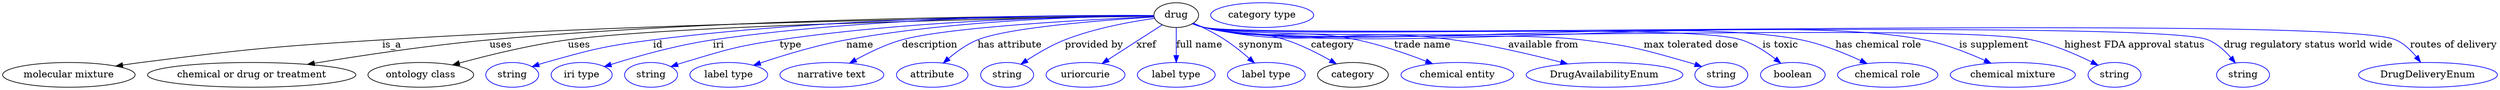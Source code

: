 digraph {
	graph [bb="0,0,3625.2,123"];
	node [label="\N"];
	drug	[height=0.5,
		label=drug,
		pos="1705.2,105",
		width=0.9027];
	"molecular mixture"	[height=0.5,
		pos="96.191,18",
		width=2.672];
	drug -> "molecular mixture"	[label=is_a,
		lp="566.19,61.5",
		pos="e,164.81,30.672 1672.6,103.77 1535.9,102.64 995.42,96.594 552.19,69 396.25,59.291 357.19,55.715 202.19,36 193.3,34.869 184,33.562 \
174.77,32.187"];
	"chemical or drug or treatment"	[height=0.5,
		pos="362.19,18",
		width=4.2066];
	drug -> "chemical or drug or treatment"	[label=uses,
		lp="724.69,61.5",
		pos="e,443.34,33.267 1672.4,104.14 1547,104.39 1086,102.83 708.19,69 621.33,61.223 522.98,46.425 453.4,34.937"];
	"ontology class"	[height=0.5,
		pos="608.19,18",
		width=2.1304];
	drug -> "ontology class"	[label=uses,
		lp="838.69,61.5",
		pos="e,654.47,32.502 1672.5,103.54 1533.5,101.43 991.33,91.899 822.19,69 767.82,61.639 707.01,46.771 664.15,35.153"];
	id	[color=blue,
		height=0.5,
		label=string,
		pos="741.19,18",
		width=1.0652];
	drug -> id	[color=blue,
		label=id,
		lp="953.19,61.5",
		pos="e,770.18,29.966 1672.5,104.37 1566.9,105.15 1225.6,104.57 946.19,69 875.46,59.995 857.84,55.278 789.19,36 786.08,35.128 782.89,34.158 \
779.69,33.138",
		style=solid];
	iri	[color=blue,
		height=0.5,
		label="iri type",
		pos="842.19,18",
		width=1.2277];
	drug -> iri	[color=blue,
		label=iri,
		lp="1040.2,61.5",
		pos="e,875.36,30.161 1672.4,104.45 1574.6,105.32 1276.2,104.63 1032.2,69 980.76,61.49 923.24,45.204 885.1,33.252",
		style=solid];
	type	[color=blue,
		height=0.5,
		label=string,
		pos="943.19,18",
		width=1.0652];
	drug -> type	[color=blue,
		label=type,
		lp="1144.2,61.5",
		pos="e,972.1,30.034 1672.5,104 1584.1,103.58 1333.7,99.562 1128.2,69 1065.8,59.722 1050.6,54.087 990.19,36 987.42,35.172 984.58,34.272 \
981.73,33.332",
		style=solid];
	name	[color=blue,
		height=0.5,
		label="label type",
		pos="1056.2,18",
		width=1.5707];
	drug -> name	[color=blue,
		label=name,
		lp="1245.2,61.5",
		pos="e,1091.9,32.011 1672.6,104.03 1594.6,103.57 1391.4,99.291 1225.2,69 1182.5,61.213 1135.1,46.683 1101.5,35.285",
		style=solid];
	description	[color=blue,
		height=0.5,
		label="narrative text",
		pos="1206.2,18",
		width=2.0943];
	drug -> description	[color=blue,
		label=description,
		lp="1346.7,61.5",
		pos="e,1231.4,34.97 1672.8,102.72 1590.4,99.223 1374.9,88.441 1306.2,69 1283.1,62.464 1258.9,50.563 1240.2,40.012",
		style=solid];
	"has attribute"	[color=blue,
		height=0.5,
		label=attribute,
		pos="1351.2,18",
		width=1.4443];
	drug -> "has attribute"	[color=blue,
		label="has attribute",
		lp="1463.2,61.5",
		pos="e,1367.2,35.363 1673.1,102.25 1607.8,98.356 1462.2,87.792 1416.2,69 1401,62.784 1386.3,52.015 1374.7,42.059",
		style=solid];
	"provided by"	[color=blue,
		height=0.5,
		label=string,
		pos="1459.2,18",
		width=1.0652];
	drug -> "provided by"	[color=blue,
		label="provided by",
		lp="1585.7,61.5",
		pos="e,1479.3,33.507 1673.6,100.25 1640.2,95.608 1586.7,86.119 1543.2,69 1523.8,61.364 1503.7,49.539 1488,39.305",
		style=solid];
	xref	[color=blue,
		height=0.5,
		label=uriorcurie,
		pos="1573.2,18",
		width=1.5887];
	drug -> xref	[color=blue,
		label=xref,
		lp="1661.7,61.5",
		pos="e,1597.4,34.563 1684.9,90.905 1663.9,77.384 1630.8,56.075 1606,40.159",
		style=solid];
	"full name"	[color=blue,
		height=0.5,
		label="label type",
		pos="1705.2,18",
		width=1.5707];
	drug -> "full name"	[color=blue,
		label="full name",
		lp="1738.7,61.5",
		pos="e,1705.2,36.175 1705.2,86.799 1705.2,75.163 1705.2,59.548 1705.2,46.237",
		style=solid];
	synonym	[color=blue,
		height=0.5,
		label="label type",
		pos="1836.2,18",
		width=1.5707];
	drug -> synonym	[color=blue,
		label=synonym,
		lp="1828.2,61.5",
		pos="e,1818.9,35.265 1730.3,93.39 1744.2,87.063 1761.7,78.437 1776.2,69 1788.4,61.05 1801,50.952 1811.4,41.916",
		style=solid];
	category	[height=0.5,
		pos="1962.2,18",
		width=1.4263];
	drug -> category	[color=blue,
		label=category,
		lp="1932.7,61.5",
		pos="e,1938.2,34.026 1729.6,92.765 1735,90.6 1740.7,88.533 1746.2,87 1797.3,72.736 1813.7,85.263 1864.2,69 1886.9,61.687 1910.8,49.608 \
1929.3,39.154",
		style=solid];
	"trade name"	[color=blue,
		height=0.5,
		label="chemical entity",
		pos="2113.2,18",
		width=2.2748];
	drug -> "trade name"	[color=blue,
		label="trade name",
		lp="2062.2,61.5",
		pos="e,2077.3,34.228 1729.1,92.644 1734.6,90.432 1740.5,88.375 1746.2,87 1842.4,63.76 1871.3,89.295 1968.2,69 2002.3,61.846 2039.5,48.914 \
2067.7,37.994",
		style=solid];
	"available from"	[color=blue,
		height=0.5,
		label=DrugAvailabilityEnum,
		pos="2327.2,18",
		width=3.1594];
	drug -> "available from"	[color=blue,
		label="available from",
		lp="2238.7,61.5",
		pos="e,2273.4,33.972 1729,92.513 1734.5,90.307 1740.5,88.286 1746.2,87 1902.9,51.717 1948,90.883 2107.2,69 2160.5,61.674 2219.9,47.823 \
2263.5,36.554",
		style=solid];
	"max tolerated dose"	[color=blue,
		height=0.5,
		label=string,
		pos="2497.2,18",
		width=1.0652];
	drug -> "max tolerated dose"	[color=blue,
		label="max tolerated dose",
		lp="2453.2,61.5",
		pos="e,2468.6,30.067 1729,92.441 1734.5,90.239 1740.5,88.238 1746.2,87 1865.3,61.25 2173.2,83.665 2294.2,69 2364.5,60.471 2382,55.432 \
2450.2,36 2453.1,35.17 2456.1,34.251 2459.1,33.282",
		style=solid];
	"is toxic"	[color=blue,
		height=0.5,
		label=boolean,
		pos="2600.2,18",
		width=1.2999];
	drug -> "is toxic"	[color=blue,
		label="is toxic",
		lp="2583.2,61.5",
		pos="e,2582.9,34.953 1729,92.399 1734.5,90.199 1740.5,88.21 1746.2,87 1831,69.093 2443.6,95.333 2526.2,69 2544.1,63.305 2561.5,51.837 \
2575,41.319",
		style=solid];
	"has chemical role"	[color=blue,
		height=0.5,
		label="chemical role",
		pos="2738.2,18",
		width=2.022];
	drug -> "has chemical role"	[color=blue,
		label="has chemical role",
		lp="2725.7,61.5",
		pos="e,2708.3,34.507 1729,92.39 1734.5,90.19 1740.5,88.203 1746.2,87 1934.8,47.411 2424.3,107.4 2613.2,69 2643.1,62.914 2675.1,50.016 \
2699.2,38.845",
		style=solid];
	"is supplement"	[color=blue,
		height=0.5,
		label="chemical mixture",
		pos="2920.2,18",
		width=2.5276];
	drug -> "is supplement"	[color=blue,
		label="is supplement",
		lp="2893.7,61.5",
		pos="e,2888.8,34.904 1729,92.375 1734.5,90.176 1740.5,88.193 1746.2,87 1973.8,39.645 2564.1,114 2792.2,69 2822.5,63.027 2854.8,50.328 \
2879.4,39.223",
		style=solid];
	"highest FDA approval status"	[color=blue,
		height=0.5,
		label=string,
		pos="3067.2,18",
		width=1.0652];
	drug -> "highest FDA approval status"	[color=blue,
		label="highest FDA approval status",
		lp="3098.7,61.5",
		pos="e,3043.5,32.182 1729,92.365 1734.5,90.167 1740.5,88.187 1746.2,87 1877,59.938 2817.5,96.37 2948.2,69 2978.7,62.623 3011.1,48.452 \
3034.4,36.819",
		style=solid];
	"drug regulatory status world wide"	[color=blue,
		height=0.5,
		label=string,
		pos="3255.2,18",
		width=1.0652];
	drug -> "drug regulatory status world wide"	[color=blue,
		label="drug regulatory status world wide",
		lp="3351.2,61.5",
		pos="e,3244.2,35.395 1729,92.354 1734.5,90.156 1740.5,88.179 1746.2,87 1825.6,70.681 3130.5,100.48 3205.2,69 3217.9,63.636 3229.1,53.331 \
3237.7,43.463",
		style=solid];
	"routes of delivery"	[color=blue,
		height=0.5,
		label=DrugDeliveryEnum,
		pos="3524.2,18",
		width=2.7984];
	drug -> "routes of delivery"	[color=blue,
		label="routes of delivery",
		lp="3561.7,61.5",
		pos="e,3513.7,36.359 1729,92.346 1734.5,90.148 1740.5,88.173 1746.2,87 1840.5,67.72 3390.3,108.12 3478.2,69 3489.9,63.807 3499.9,54.062 \
3507.6,44.544",
		style=solid];
	"named thing_category"	[color=blue,
		height=0.5,
		label="category type",
		pos="1830.2,105",
		width=2.0762];
}
